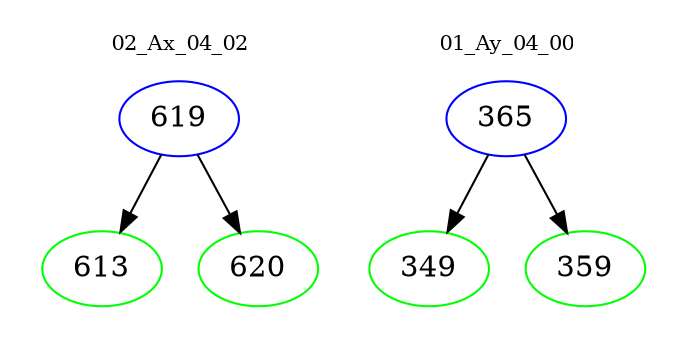 digraph{
subgraph cluster_0 {
color = white
label = "02_Ax_04_02";
fontsize=10;
T0_619 [label="619", color="blue"]
T0_619 -> T0_613 [color="black"]
T0_613 [label="613", color="green"]
T0_619 -> T0_620 [color="black"]
T0_620 [label="620", color="green"]
}
subgraph cluster_1 {
color = white
label = "01_Ay_04_00";
fontsize=10;
T1_365 [label="365", color="blue"]
T1_365 -> T1_349 [color="black"]
T1_349 [label="349", color="green"]
T1_365 -> T1_359 [color="black"]
T1_359 [label="359", color="green"]
}
}
